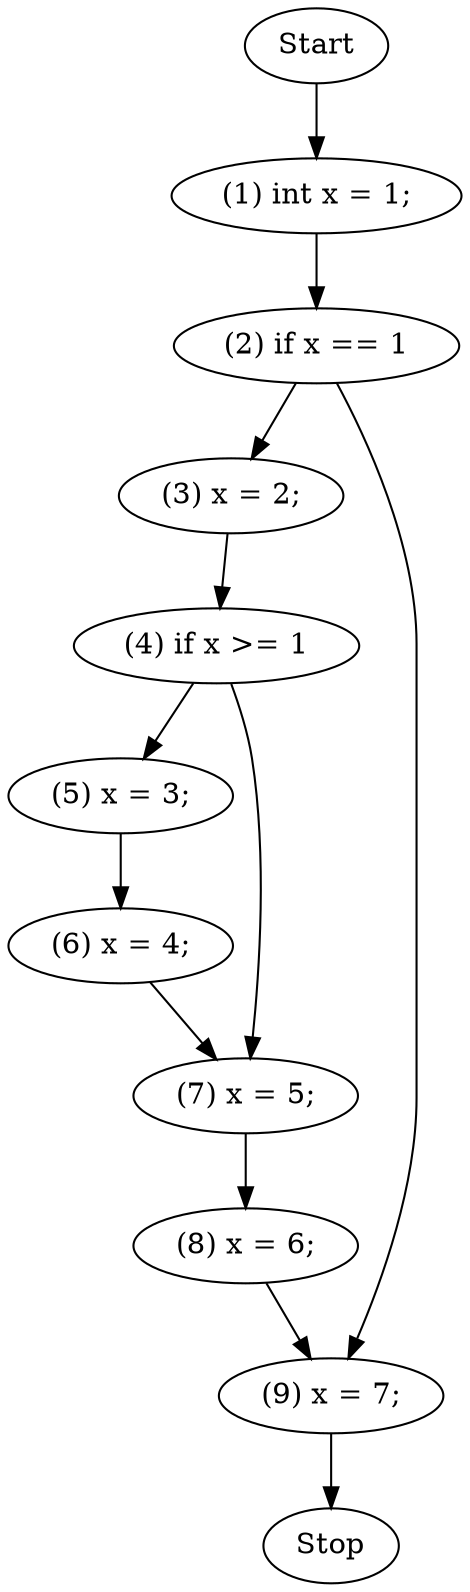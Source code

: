 digraph G {
Start->"(1) int x = 1;";"(1) int x = 1;"->"(2) if x == 1";"(2) if x == 1"->"(3) x = 2;";"(3) x = 2;"->"(4) if x >= 1";"(4) if x >= 1"->"(5) x = 3;";"(5) x = 3;"->"(6) x = 4;";"(6) x = 4;"->"(7) x = 5;";"(4) if x >= 1"->"(7) x = 5;";"(7) x = 5;"->"(8) x = 6;";"(8) x = 6;"->"(9) x = 7;";"(2) if x == 1"->"(9) x = 7;";"(9) x = 7;"-> Stop;}
